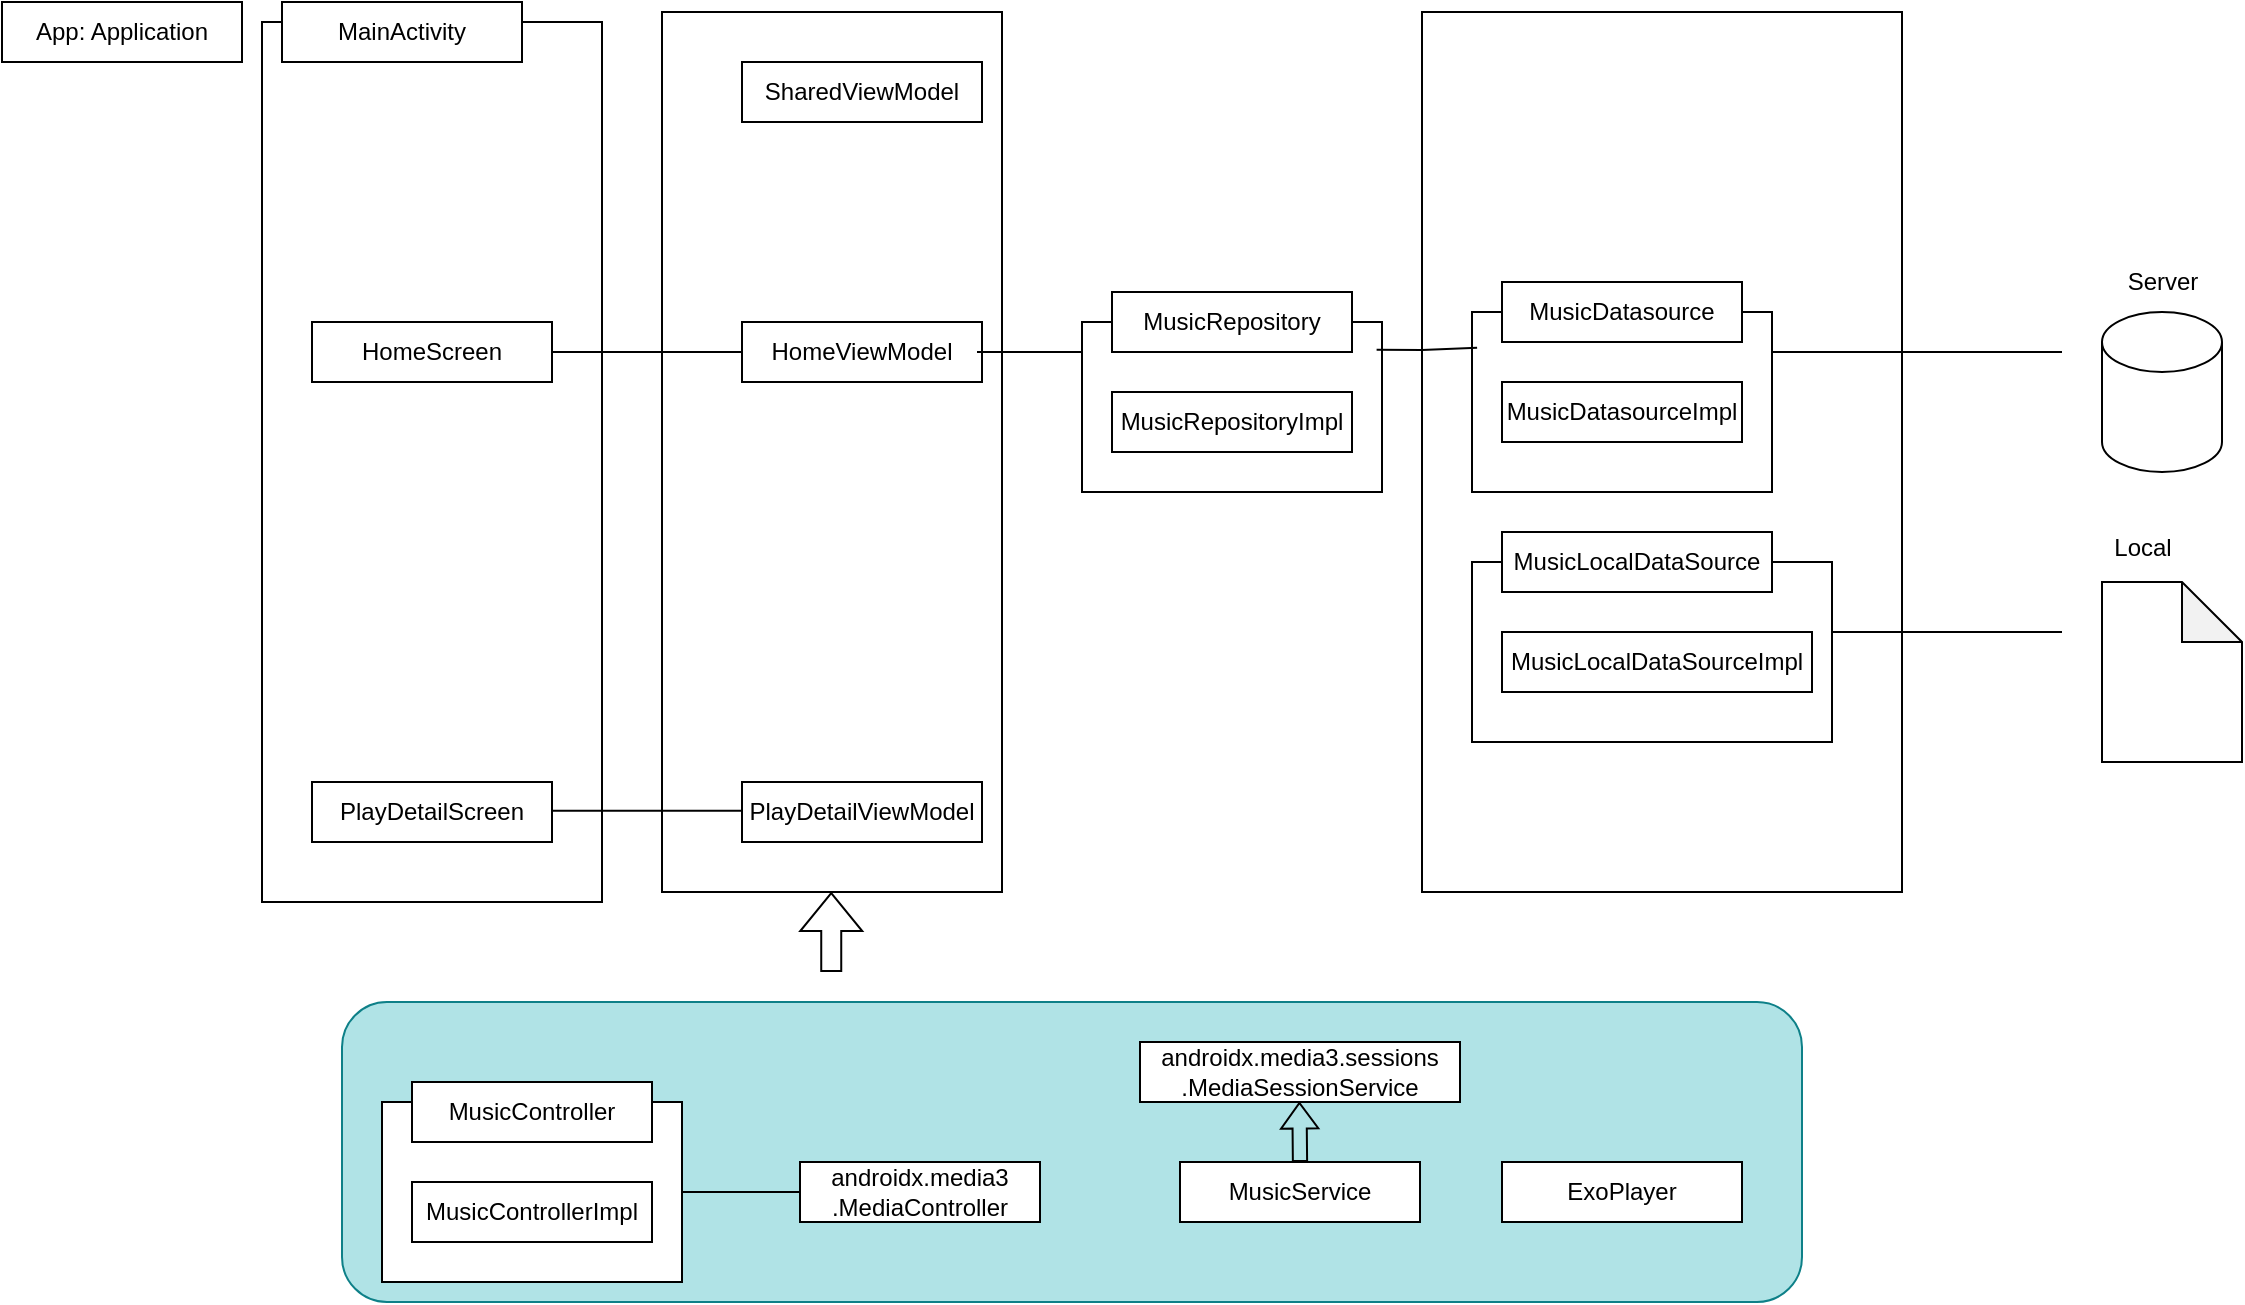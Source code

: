 <mxfile version="24.7.17">
  <diagram name="Page-1" id="4DrKPTJpOXFCorieyX53">
    <mxGraphModel dx="2069" dy="1600" grid="1" gridSize="10" guides="1" tooltips="1" connect="1" arrows="1" fold="1" page="1" pageScale="1" pageWidth="850" pageHeight="1100" math="0" shadow="0">
      <root>
        <mxCell id="0" />
        <mxCell id="1" parent="0" />
        <mxCell id="ZRtEfUY7ulT58eTNkE2l-46" value="" style="rounded=0;whiteSpace=wrap;html=1;" vertex="1" parent="1">
          <mxGeometry x="730" y="25" width="240" height="440" as="geometry" />
        </mxCell>
        <mxCell id="ZRtEfUY7ulT58eTNkE2l-38" value="" style="rounded=0;whiteSpace=wrap;html=1;" vertex="1" parent="1">
          <mxGeometry x="350" y="25" width="170" height="440" as="geometry" />
        </mxCell>
        <mxCell id="ZRtEfUY7ulT58eTNkE2l-36" value="" style="rounded=1;whiteSpace=wrap;html=1;fillColor=#b0e3e6;strokeColor=#0e8088;" vertex="1" parent="1">
          <mxGeometry x="190" y="520" width="730" height="150" as="geometry" />
        </mxCell>
        <mxCell id="ZRtEfUY7ulT58eTNkE2l-1" value="App: Application" style="whiteSpace=wrap;html=1;" vertex="1" parent="1">
          <mxGeometry x="20" y="20" width="120" height="30" as="geometry" />
        </mxCell>
        <mxCell id="ZRtEfUY7ulT58eTNkE2l-4" value="" style="rounded=0;whiteSpace=wrap;html=1;" vertex="1" parent="1">
          <mxGeometry x="150" y="30" width="170" height="440" as="geometry" />
        </mxCell>
        <mxCell id="ZRtEfUY7ulT58eTNkE2l-2" value="MainActivity" style="whiteSpace=wrap;html=1;" vertex="1" parent="1">
          <mxGeometry x="160" y="20" width="120" height="30" as="geometry" />
        </mxCell>
        <mxCell id="ZRtEfUY7ulT58eTNkE2l-5" value="HomeScreen" style="whiteSpace=wrap;html=1;" vertex="1" parent="1">
          <mxGeometry x="175" y="180" width="120" height="30" as="geometry" />
        </mxCell>
        <mxCell id="ZRtEfUY7ulT58eTNkE2l-6" value="PlayDetailScreen" style="whiteSpace=wrap;html=1;" vertex="1" parent="1">
          <mxGeometry x="175" y="410" width="120" height="30" as="geometry" />
        </mxCell>
        <mxCell id="ZRtEfUY7ulT58eTNkE2l-9" value="SharedViewModel" style="whiteSpace=wrap;html=1;" vertex="1" parent="1">
          <mxGeometry x="390" y="50" width="120" height="30" as="geometry" />
        </mxCell>
        <mxCell id="ZRtEfUY7ulT58eTNkE2l-10" value="HomeViewModel" style="whiteSpace=wrap;html=1;" vertex="1" parent="1">
          <mxGeometry x="390" y="180" width="120" height="30" as="geometry" />
        </mxCell>
        <mxCell id="ZRtEfUY7ulT58eTNkE2l-11" value="PlayDetailViewModel" style="whiteSpace=wrap;html=1;" vertex="1" parent="1">
          <mxGeometry x="390" y="410" width="120" height="30" as="geometry" />
        </mxCell>
        <mxCell id="ZRtEfUY7ulT58eTNkE2l-16" value="" style="whiteSpace=wrap;html=1;" vertex="1" parent="1">
          <mxGeometry x="210" y="570" width="150" height="90" as="geometry" />
        </mxCell>
        <mxCell id="ZRtEfUY7ulT58eTNkE2l-12" value="MusicController" style="whiteSpace=wrap;html=1;" vertex="1" parent="1">
          <mxGeometry x="225" y="560" width="120" height="30" as="geometry" />
        </mxCell>
        <mxCell id="ZRtEfUY7ulT58eTNkE2l-13" value="MusicControllerImpl" style="whiteSpace=wrap;html=1;" vertex="1" parent="1">
          <mxGeometry x="225" y="610" width="120" height="30" as="geometry" />
        </mxCell>
        <mxCell id="ZRtEfUY7ulT58eTNkE2l-25" value="" style="whiteSpace=wrap;html=1;" vertex="1" parent="1">
          <mxGeometry x="560" y="180" width="150" height="85" as="geometry" />
        </mxCell>
        <mxCell id="ZRtEfUY7ulT58eTNkE2l-14" value="MusicRepository" style="whiteSpace=wrap;html=1;" vertex="1" parent="1">
          <mxGeometry x="575" y="165" width="120" height="30" as="geometry" />
        </mxCell>
        <mxCell id="ZRtEfUY7ulT58eTNkE2l-15" value="MusicRepositoryImpl" style="whiteSpace=wrap;html=1;" vertex="1" parent="1">
          <mxGeometry x="575" y="215" width="120" height="30" as="geometry" />
        </mxCell>
        <mxCell id="ZRtEfUY7ulT58eTNkE2l-17" value="androidx.media3&lt;div&gt;.MediaController&lt;/div&gt;" style="whiteSpace=wrap;html=1;" vertex="1" parent="1">
          <mxGeometry x="419" y="600" width="120" height="30" as="geometry" />
        </mxCell>
        <mxCell id="ZRtEfUY7ulT58eTNkE2l-18" value="MusicService" style="whiteSpace=wrap;html=1;" vertex="1" parent="1">
          <mxGeometry x="609" y="600" width="120" height="30" as="geometry" />
        </mxCell>
        <mxCell id="ZRtEfUY7ulT58eTNkE2l-19" value="androidx.media3.sessions&lt;div&gt;.MediaSessionService&lt;/div&gt;" style="whiteSpace=wrap;html=1;" vertex="1" parent="1">
          <mxGeometry x="589" y="540" width="160" height="30" as="geometry" />
        </mxCell>
        <mxCell id="ZRtEfUY7ulT58eTNkE2l-23" value="" style="shape=flexArrow;endArrow=classic;html=1;rounded=0;endWidth=10.508;endSize=3.908;width=7.119;" edge="1" parent="1">
          <mxGeometry width="50" height="50" relative="1" as="geometry">
            <mxPoint x="669" y="600" as="sourcePoint" />
            <mxPoint x="668.71" y="570" as="targetPoint" />
          </mxGeometry>
        </mxCell>
        <mxCell id="ZRtEfUY7ulT58eTNkE2l-24" value="ExoPlayer" style="whiteSpace=wrap;html=1;" vertex="1" parent="1">
          <mxGeometry x="770" y="600" width="120" height="30" as="geometry" />
        </mxCell>
        <mxCell id="ZRtEfUY7ulT58eTNkE2l-26" value="" style="whiteSpace=wrap;html=1;" vertex="1" parent="1">
          <mxGeometry x="755" y="175" width="150" height="90" as="geometry" />
        </mxCell>
        <mxCell id="ZRtEfUY7ulT58eTNkE2l-27" value="MusicDatasource" style="whiteSpace=wrap;html=1;" vertex="1" parent="1">
          <mxGeometry x="770" y="160" width="120" height="30" as="geometry" />
        </mxCell>
        <mxCell id="ZRtEfUY7ulT58eTNkE2l-28" value="MusicDatasourceImpl" style="whiteSpace=wrap;html=1;" vertex="1" parent="1">
          <mxGeometry x="770" y="210" width="120" height="30" as="geometry" />
        </mxCell>
        <mxCell id="ZRtEfUY7ulT58eTNkE2l-29" value="" style="whiteSpace=wrap;html=1;" vertex="1" parent="1">
          <mxGeometry x="755" y="300" width="180" height="90" as="geometry" />
        </mxCell>
        <mxCell id="ZRtEfUY7ulT58eTNkE2l-30" value="MusicLocalDataSource" style="whiteSpace=wrap;html=1;" vertex="1" parent="1">
          <mxGeometry x="770" y="285" width="135" height="30" as="geometry" />
        </mxCell>
        <mxCell id="ZRtEfUY7ulT58eTNkE2l-31" value="MusicLocalDataSourceImpl" style="whiteSpace=wrap;html=1;" vertex="1" parent="1">
          <mxGeometry x="770" y="335" width="155" height="30" as="geometry" />
        </mxCell>
        <mxCell id="ZRtEfUY7ulT58eTNkE2l-32" value="" style="shape=cylinder3;whiteSpace=wrap;html=1;boundedLbl=1;backgroundOutline=1;size=15;" vertex="1" parent="1">
          <mxGeometry x="1070" y="175" width="60" height="80" as="geometry" />
        </mxCell>
        <mxCell id="ZRtEfUY7ulT58eTNkE2l-33" value="Server" style="text;html=1;align=center;verticalAlign=middle;resizable=0;points=[];autosize=1;strokeColor=none;fillColor=none;" vertex="1" parent="1">
          <mxGeometry x="1070" y="145" width="60" height="30" as="geometry" />
        </mxCell>
        <mxCell id="ZRtEfUY7ulT58eTNkE2l-34" value="" style="shape=note;whiteSpace=wrap;html=1;backgroundOutline=1;darkOpacity=0.05;" vertex="1" parent="1">
          <mxGeometry x="1070" y="310" width="70" height="90" as="geometry" />
        </mxCell>
        <mxCell id="ZRtEfUY7ulT58eTNkE2l-35" value="Local" style="text;html=1;align=center;verticalAlign=middle;resizable=0;points=[];autosize=1;strokeColor=none;fillColor=none;" vertex="1" parent="1">
          <mxGeometry x="1065" y="278" width="50" height="30" as="geometry" />
        </mxCell>
        <mxCell id="ZRtEfUY7ulT58eTNkE2l-37" value="" style="endArrow=none;html=1;rounded=0;exitX=1;exitY=0.5;exitDx=0;exitDy=0;entryX=0;entryY=0.5;entryDx=0;entryDy=0;" edge="1" parent="1" source="ZRtEfUY7ulT58eTNkE2l-16" target="ZRtEfUY7ulT58eTNkE2l-17">
          <mxGeometry width="50" height="50" relative="1" as="geometry">
            <mxPoint x="720" y="470" as="sourcePoint" />
            <mxPoint x="770" y="420" as="targetPoint" />
          </mxGeometry>
        </mxCell>
        <mxCell id="ZRtEfUY7ulT58eTNkE2l-39" value="" style="endArrow=none;html=1;rounded=0;exitX=1;exitY=0.5;exitDx=0;exitDy=0;entryX=0;entryY=0.5;entryDx=0;entryDy=0;" edge="1" parent="1" source="ZRtEfUY7ulT58eTNkE2l-5" target="ZRtEfUY7ulT58eTNkE2l-10">
          <mxGeometry width="50" height="50" relative="1" as="geometry">
            <mxPoint x="310" y="225" as="sourcePoint" />
            <mxPoint x="360" y="175" as="targetPoint" />
          </mxGeometry>
        </mxCell>
        <mxCell id="ZRtEfUY7ulT58eTNkE2l-41" value="" style="endArrow=none;html=1;rounded=0;exitX=1;exitY=0.5;exitDx=0;exitDy=0;entryX=0;entryY=0.5;entryDx=0;entryDy=0;" edge="1" parent="1">
          <mxGeometry width="50" height="50" relative="1" as="geometry">
            <mxPoint x="295" y="424.33" as="sourcePoint" />
            <mxPoint x="390" y="424.33" as="targetPoint" />
          </mxGeometry>
        </mxCell>
        <mxCell id="ZRtEfUY7ulT58eTNkE2l-42" value="" style="endArrow=none;html=1;rounded=0;exitX=1;exitY=0.5;exitDx=0;exitDy=0;" edge="1" parent="1">
          <mxGeometry width="50" height="50" relative="1" as="geometry">
            <mxPoint x="507.5" y="195.0" as="sourcePoint" />
            <mxPoint x="560" y="195" as="targetPoint" />
          </mxGeometry>
        </mxCell>
        <mxCell id="ZRtEfUY7ulT58eTNkE2l-43" value="" style="endArrow=none;html=1;rounded=0;exitX=0.982;exitY=0.163;exitDx=0;exitDy=0;exitPerimeter=0;entryX=0.017;entryY=0.199;entryDx=0;entryDy=0;entryPerimeter=0;" edge="1" parent="1" source="ZRtEfUY7ulT58eTNkE2l-25" target="ZRtEfUY7ulT58eTNkE2l-26">
          <mxGeometry width="50" height="50" relative="1" as="geometry">
            <mxPoint x="702.5" y="195.0" as="sourcePoint" />
            <mxPoint x="755" y="195" as="targetPoint" />
            <Array as="points">
              <mxPoint x="730" y="194" />
            </Array>
          </mxGeometry>
        </mxCell>
        <mxCell id="ZRtEfUY7ulT58eTNkE2l-44" value="" style="endArrow=none;html=1;rounded=0;exitX=1;exitY=0.5;exitDx=0;exitDy=0;" edge="1" parent="1">
          <mxGeometry width="50" height="50" relative="1" as="geometry">
            <mxPoint x="905" y="195.0" as="sourcePoint" />
            <mxPoint x="1050" y="195" as="targetPoint" />
          </mxGeometry>
        </mxCell>
        <mxCell id="ZRtEfUY7ulT58eTNkE2l-45" value="" style="endArrow=none;html=1;rounded=0;exitX=1;exitY=0.5;exitDx=0;exitDy=0;" edge="1" parent="1">
          <mxGeometry width="50" height="50" relative="1" as="geometry">
            <mxPoint x="935" y="335" as="sourcePoint" />
            <mxPoint x="1050" y="335" as="targetPoint" />
          </mxGeometry>
        </mxCell>
        <mxCell id="ZRtEfUY7ulT58eTNkE2l-47" value="" style="shape=flexArrow;endArrow=classic;html=1;rounded=0;" edge="1" parent="1">
          <mxGeometry width="50" height="50" relative="1" as="geometry">
            <mxPoint x="434.62" y="505" as="sourcePoint" />
            <mxPoint x="434.62" y="465" as="targetPoint" />
          </mxGeometry>
        </mxCell>
      </root>
    </mxGraphModel>
  </diagram>
</mxfile>
